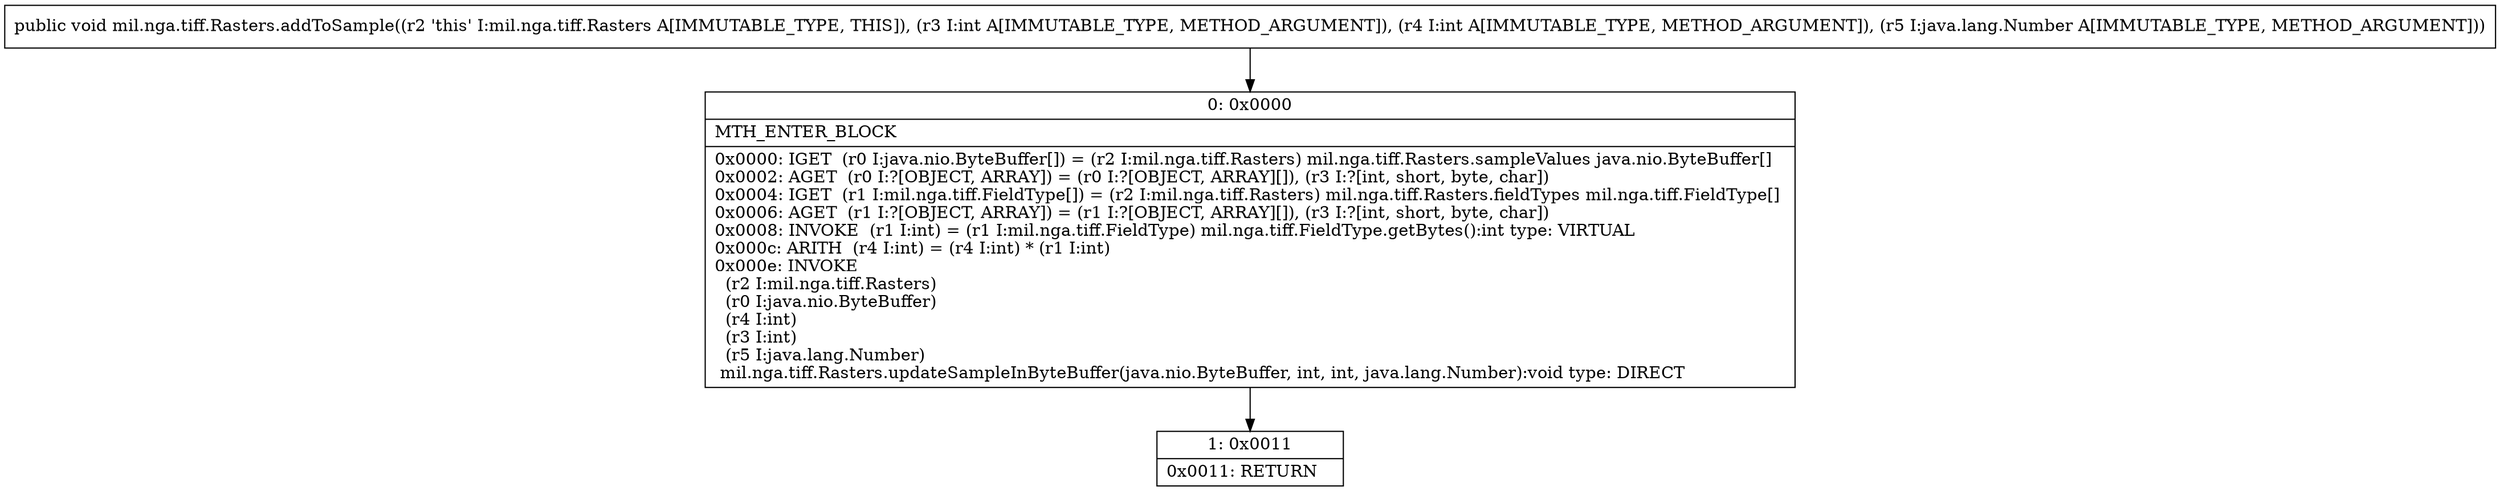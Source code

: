 digraph "CFG formil.nga.tiff.Rasters.addToSample(IILjava\/lang\/Number;)V" {
Node_0 [shape=record,label="{0\:\ 0x0000|MTH_ENTER_BLOCK\l|0x0000: IGET  (r0 I:java.nio.ByteBuffer[]) = (r2 I:mil.nga.tiff.Rasters) mil.nga.tiff.Rasters.sampleValues java.nio.ByteBuffer[] \l0x0002: AGET  (r0 I:?[OBJECT, ARRAY]) = (r0 I:?[OBJECT, ARRAY][]), (r3 I:?[int, short, byte, char]) \l0x0004: IGET  (r1 I:mil.nga.tiff.FieldType[]) = (r2 I:mil.nga.tiff.Rasters) mil.nga.tiff.Rasters.fieldTypes mil.nga.tiff.FieldType[] \l0x0006: AGET  (r1 I:?[OBJECT, ARRAY]) = (r1 I:?[OBJECT, ARRAY][]), (r3 I:?[int, short, byte, char]) \l0x0008: INVOKE  (r1 I:int) = (r1 I:mil.nga.tiff.FieldType) mil.nga.tiff.FieldType.getBytes():int type: VIRTUAL \l0x000c: ARITH  (r4 I:int) = (r4 I:int) * (r1 I:int) \l0x000e: INVOKE  \l  (r2 I:mil.nga.tiff.Rasters)\l  (r0 I:java.nio.ByteBuffer)\l  (r4 I:int)\l  (r3 I:int)\l  (r5 I:java.lang.Number)\l mil.nga.tiff.Rasters.updateSampleInByteBuffer(java.nio.ByteBuffer, int, int, java.lang.Number):void type: DIRECT \l}"];
Node_1 [shape=record,label="{1\:\ 0x0011|0x0011: RETURN   \l}"];
MethodNode[shape=record,label="{public void mil.nga.tiff.Rasters.addToSample((r2 'this' I:mil.nga.tiff.Rasters A[IMMUTABLE_TYPE, THIS]), (r3 I:int A[IMMUTABLE_TYPE, METHOD_ARGUMENT]), (r4 I:int A[IMMUTABLE_TYPE, METHOD_ARGUMENT]), (r5 I:java.lang.Number A[IMMUTABLE_TYPE, METHOD_ARGUMENT])) }"];
MethodNode -> Node_0;
Node_0 -> Node_1;
}

